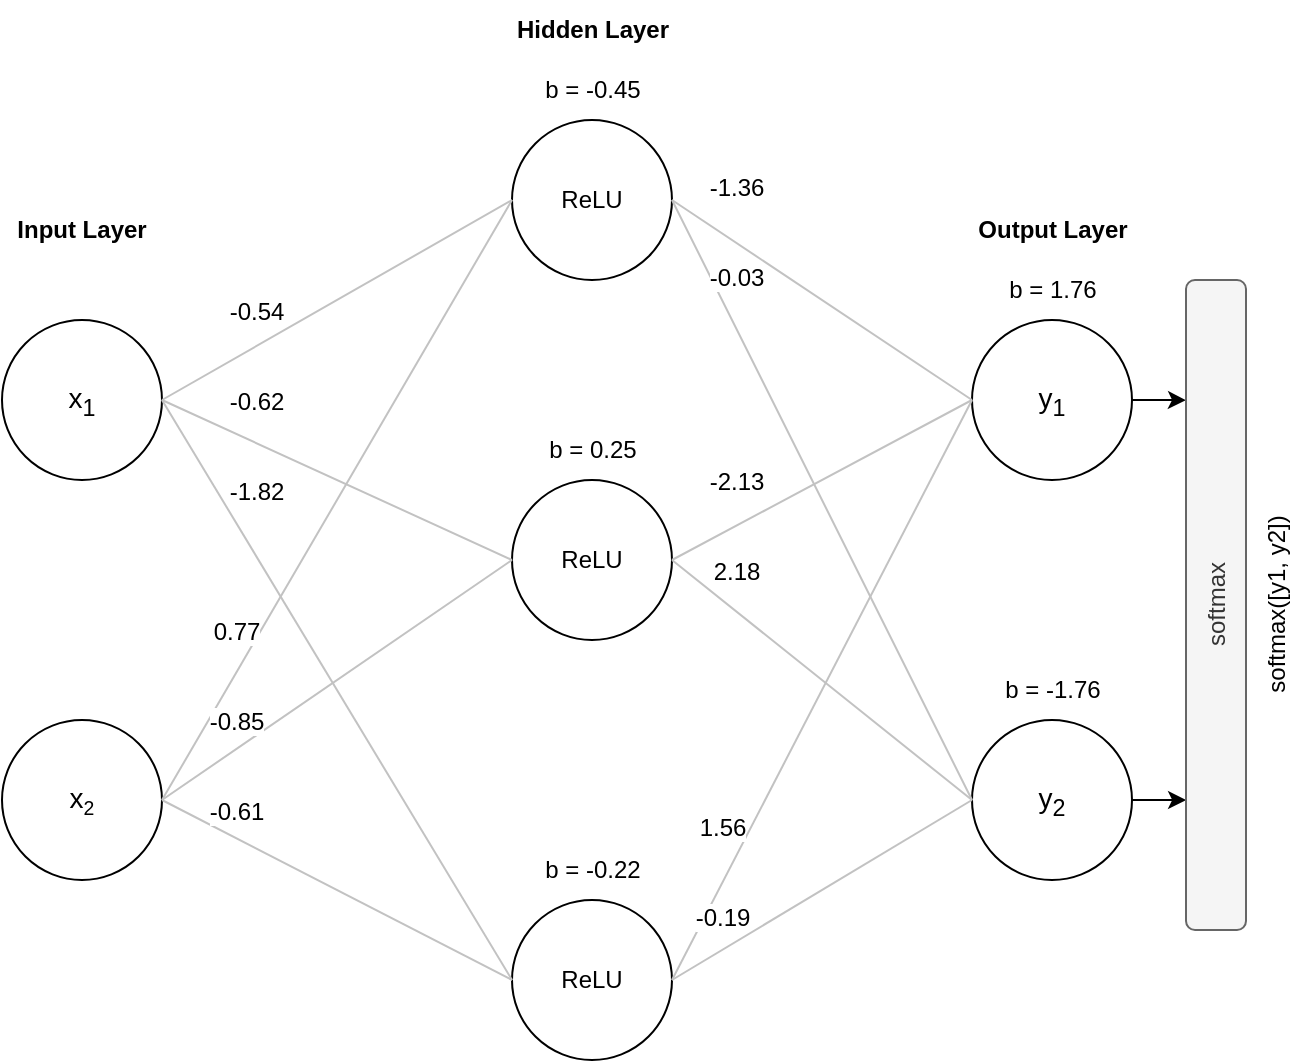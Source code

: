 <mxfile version="21.5.0" type="device">
  <diagram name="Page-1" id="uufcaY6uxnGyx1tlNJTq">
    <mxGraphModel dx="810" dy="521" grid="1" gridSize="10" guides="1" tooltips="1" connect="1" arrows="1" fold="1" page="1" pageScale="1" pageWidth="1100" pageHeight="850" math="0" shadow="0">
      <root>
        <mxCell id="0" />
        <mxCell id="1" parent="0" />
        <mxCell id="UR8s9GoGrOH9StJCztgB-1" value="&lt;span style=&quot;font-size: 14px;&quot;&gt;x&lt;sub&gt;1&lt;/sub&gt;&lt;/span&gt;" style="ellipse;whiteSpace=wrap;html=1;aspect=fixed;" parent="1" vertex="1">
          <mxGeometry x="268" y="290" width="80" height="80" as="geometry" />
        </mxCell>
        <mxCell id="UR8s9GoGrOH9StJCztgB-2" value="&lt;font style=&quot;font-size: 14px;&quot;&gt;x&lt;/font&gt;&lt;font style=&quot;font-size: 11.667px;&quot;&gt;&lt;sub&gt;2&lt;/sub&gt;&lt;/font&gt;" style="ellipse;whiteSpace=wrap;html=1;aspect=fixed;" parent="1" vertex="1">
          <mxGeometry x="268" y="490" width="80" height="80" as="geometry" />
        </mxCell>
        <mxCell id="UR8s9GoGrOH9StJCztgB-3" value="ReLU" style="ellipse;whiteSpace=wrap;html=1;aspect=fixed;" parent="1" vertex="1">
          <mxGeometry x="523" y="190" width="80" height="80" as="geometry" />
        </mxCell>
        <mxCell id="UR8s9GoGrOH9StJCztgB-4" value="ReLU" style="ellipse;whiteSpace=wrap;html=1;aspect=fixed;" parent="1" vertex="1">
          <mxGeometry x="523" y="370" width="80" height="80" as="geometry" />
        </mxCell>
        <mxCell id="UR8s9GoGrOH9StJCztgB-5" value="ReLU" style="ellipse;whiteSpace=wrap;html=1;aspect=fixed;" parent="1" vertex="1">
          <mxGeometry x="523" y="580" width="80" height="80" as="geometry" />
        </mxCell>
        <mxCell id="Otu7wBL-DrnlwNhB7N8Q-5" style="edgeStyle=orthogonalEdgeStyle;rounded=0;orthogonalLoop=1;jettySize=auto;html=1;entryX=0.815;entryY=1;entryDx=0;entryDy=0;entryPerimeter=0;" edge="1" parent="1" source="UR8s9GoGrOH9StJCztgB-6" target="Otu7wBL-DrnlwNhB7N8Q-1">
          <mxGeometry relative="1" as="geometry" />
        </mxCell>
        <mxCell id="UR8s9GoGrOH9StJCztgB-6" value="&lt;font style=&quot;font-size: 14px;&quot;&gt;y&lt;sub&gt;1&lt;/sub&gt;&lt;/font&gt;" style="ellipse;whiteSpace=wrap;html=1;aspect=fixed;" parent="1" vertex="1">
          <mxGeometry x="753" y="290" width="80" height="80" as="geometry" />
        </mxCell>
        <mxCell id="Otu7wBL-DrnlwNhB7N8Q-6" style="edgeStyle=orthogonalEdgeStyle;rounded=0;orthogonalLoop=1;jettySize=auto;html=1;entryX=0.2;entryY=0.998;entryDx=0;entryDy=0;entryPerimeter=0;" edge="1" parent="1" source="UR8s9GoGrOH9StJCztgB-7" target="Otu7wBL-DrnlwNhB7N8Q-1">
          <mxGeometry relative="1" as="geometry" />
        </mxCell>
        <mxCell id="UR8s9GoGrOH9StJCztgB-7" value="&lt;font style=&quot;font-size: 14px;&quot;&gt;y&lt;sub&gt;2&lt;/sub&gt;&lt;/font&gt;" style="ellipse;whiteSpace=wrap;html=1;aspect=fixed;" parent="1" vertex="1">
          <mxGeometry x="753" y="490" width="80" height="80" as="geometry" />
        </mxCell>
        <mxCell id="UR8s9GoGrOH9StJCztgB-8" value="" style="endArrow=none;html=1;rounded=0;exitX=1;exitY=0.5;exitDx=0;exitDy=0;entryX=0;entryY=0.5;entryDx=0;entryDy=0;fillColor=#f5f5f5;strokeColor=#c2c2c2;" parent="1" source="UR8s9GoGrOH9StJCztgB-1" target="UR8s9GoGrOH9StJCztgB-3" edge="1">
          <mxGeometry width="50" height="50" relative="1" as="geometry">
            <mxPoint x="543" y="460" as="sourcePoint" />
            <mxPoint x="593" y="410" as="targetPoint" />
          </mxGeometry>
        </mxCell>
        <mxCell id="UR8s9GoGrOH9StJCztgB-10" value="" style="endArrow=none;html=1;rounded=0;exitX=1;exitY=0.5;exitDx=0;exitDy=0;entryX=0;entryY=0.5;entryDx=0;entryDy=0;fillColor=#f5f5f5;strokeColor=#c2c2c2;" parent="1" source="UR8s9GoGrOH9StJCztgB-1" target="UR8s9GoGrOH9StJCztgB-4" edge="1">
          <mxGeometry width="50" height="50" relative="1" as="geometry">
            <mxPoint x="383" y="390" as="sourcePoint" />
            <mxPoint x="433" y="340" as="targetPoint" />
          </mxGeometry>
        </mxCell>
        <mxCell id="UR8s9GoGrOH9StJCztgB-11" value="" style="endArrow=none;html=1;rounded=0;exitX=1;exitY=0.5;exitDx=0;exitDy=0;entryX=0;entryY=0.5;entryDx=0;entryDy=0;fillColor=#f5f5f5;strokeColor=#c2c2c2;" parent="1" source="UR8s9GoGrOH9StJCztgB-1" target="UR8s9GoGrOH9StJCztgB-5" edge="1">
          <mxGeometry width="50" height="50" relative="1" as="geometry">
            <mxPoint x="373" y="470" as="sourcePoint" />
            <mxPoint x="423" y="420" as="targetPoint" />
          </mxGeometry>
        </mxCell>
        <mxCell id="UR8s9GoGrOH9StJCztgB-12" value="" style="endArrow=none;html=1;rounded=0;exitX=1;exitY=0.5;exitDx=0;exitDy=0;entryX=0;entryY=0.5;entryDx=0;entryDy=0;fillColor=#f5f5f5;strokeColor=#c2c2c2;" parent="1" source="UR8s9GoGrOH9StJCztgB-2" target="UR8s9GoGrOH9StJCztgB-3" edge="1">
          <mxGeometry width="50" height="50" relative="1" as="geometry">
            <mxPoint x="543" y="460" as="sourcePoint" />
            <mxPoint x="593" y="410" as="targetPoint" />
          </mxGeometry>
        </mxCell>
        <mxCell id="UR8s9GoGrOH9StJCztgB-13" value="" style="endArrow=none;html=1;rounded=0;exitX=1;exitY=0.5;exitDx=0;exitDy=0;entryX=0;entryY=0.5;entryDx=0;entryDy=0;fillColor=#f5f5f5;strokeColor=#c2c2c2;" parent="1" source="UR8s9GoGrOH9StJCztgB-2" target="UR8s9GoGrOH9StJCztgB-4" edge="1">
          <mxGeometry width="50" height="50" relative="1" as="geometry">
            <mxPoint x="543" y="460" as="sourcePoint" />
            <mxPoint x="593" y="410" as="targetPoint" />
          </mxGeometry>
        </mxCell>
        <mxCell id="UR8s9GoGrOH9StJCztgB-14" value="" style="endArrow=none;html=1;rounded=0;exitX=1;exitY=0.5;exitDx=0;exitDy=0;entryX=0;entryY=0.5;entryDx=0;entryDy=0;fillColor=#f5f5f5;strokeColor=#c2c2c2;" parent="1" source="UR8s9GoGrOH9StJCztgB-2" target="UR8s9GoGrOH9StJCztgB-5" edge="1">
          <mxGeometry width="50" height="50" relative="1" as="geometry">
            <mxPoint x="543" y="460" as="sourcePoint" />
            <mxPoint x="593" y="410" as="targetPoint" />
          </mxGeometry>
        </mxCell>
        <mxCell id="UR8s9GoGrOH9StJCztgB-15" value="" style="endArrow=none;html=1;rounded=0;exitX=1;exitY=0.5;exitDx=0;exitDy=0;entryX=0;entryY=0.5;entryDx=0;entryDy=0;fillColor=#f5f5f5;strokeColor=#c2c2c2;" parent="1" source="UR8s9GoGrOH9StJCztgB-3" target="UR8s9GoGrOH9StJCztgB-6" edge="1">
          <mxGeometry width="50" height="50" relative="1" as="geometry">
            <mxPoint x="593" y="270" as="sourcePoint" />
            <mxPoint x="643" y="220" as="targetPoint" />
          </mxGeometry>
        </mxCell>
        <mxCell id="UR8s9GoGrOH9StJCztgB-16" value="" style="endArrow=none;html=1;rounded=0;exitX=1;exitY=0.5;exitDx=0;exitDy=0;entryX=0;entryY=0.5;entryDx=0;entryDy=0;fillColor=#f5f5f5;strokeColor=#c2c2c2;" parent="1" source="UR8s9GoGrOH9StJCztgB-4" target="UR8s9GoGrOH9StJCztgB-6" edge="1">
          <mxGeometry width="50" height="50" relative="1" as="geometry">
            <mxPoint x="613" y="240" as="sourcePoint" />
            <mxPoint x="763" y="340" as="targetPoint" />
          </mxGeometry>
        </mxCell>
        <mxCell id="UR8s9GoGrOH9StJCztgB-17" value="" style="endArrow=none;html=1;rounded=0;exitX=1;exitY=0.5;exitDx=0;exitDy=0;entryX=0;entryY=0.5;entryDx=0;entryDy=0;fillColor=#f5f5f5;strokeColor=#c2c2c2;" parent="1" source="UR8s9GoGrOH9StJCztgB-5" target="UR8s9GoGrOH9StJCztgB-6" edge="1">
          <mxGeometry width="50" height="50" relative="1" as="geometry">
            <mxPoint x="613" y="240" as="sourcePoint" />
            <mxPoint x="763" y="340" as="targetPoint" />
          </mxGeometry>
        </mxCell>
        <mxCell id="UR8s9GoGrOH9StJCztgB-18" value="" style="endArrow=none;html=1;rounded=0;exitX=0;exitY=0.5;exitDx=0;exitDy=0;entryX=1;entryY=0.5;entryDx=0;entryDy=0;fillColor=#f5f5f5;strokeColor=#c2c2c2;" parent="1" source="UR8s9GoGrOH9StJCztgB-7" target="UR8s9GoGrOH9StJCztgB-3" edge="1">
          <mxGeometry width="50" height="50" relative="1" as="geometry">
            <mxPoint x="613" y="240" as="sourcePoint" />
            <mxPoint x="763" y="340" as="targetPoint" />
          </mxGeometry>
        </mxCell>
        <mxCell id="UR8s9GoGrOH9StJCztgB-19" value="" style="endArrow=none;html=1;rounded=0;exitX=1;exitY=0.5;exitDx=0;exitDy=0;entryX=0;entryY=0.5;entryDx=0;entryDy=0;fillColor=#f5f5f5;strokeColor=#c2c2c2;" parent="1" source="UR8s9GoGrOH9StJCztgB-4" target="UR8s9GoGrOH9StJCztgB-7" edge="1">
          <mxGeometry width="50" height="50" relative="1" as="geometry">
            <mxPoint x="613" y="420" as="sourcePoint" />
            <mxPoint x="763" y="340" as="targetPoint" />
          </mxGeometry>
        </mxCell>
        <mxCell id="UR8s9GoGrOH9StJCztgB-20" value="" style="endArrow=none;html=1;rounded=0;exitX=1;exitY=0.5;exitDx=0;exitDy=0;entryX=0;entryY=0.5;entryDx=0;entryDy=0;fillColor=#f5f5f5;strokeColor=#c2c2c2;" parent="1" source="UR8s9GoGrOH9StJCztgB-5" target="UR8s9GoGrOH9StJCztgB-7" edge="1">
          <mxGeometry width="50" height="50" relative="1" as="geometry">
            <mxPoint x="613" y="420" as="sourcePoint" />
            <mxPoint x="763" y="540" as="targetPoint" />
          </mxGeometry>
        </mxCell>
        <mxCell id="UR8s9GoGrOH9StJCztgB-22" value="Input Layer" style="text;html=1;strokeColor=none;fillColor=none;align=center;verticalAlign=middle;whiteSpace=wrap;rounded=0;fontStyle=1" parent="1" vertex="1">
          <mxGeometry x="272" y="230" width="72" height="30" as="geometry" />
        </mxCell>
        <mxCell id="UR8s9GoGrOH9StJCztgB-23" value="Output Layer" style="text;html=1;strokeColor=none;fillColor=none;align=center;verticalAlign=middle;whiteSpace=wrap;rounded=0;fontStyle=1" parent="1" vertex="1">
          <mxGeometry x="751.5" y="230" width="83" height="30" as="geometry" />
        </mxCell>
        <mxCell id="UR8s9GoGrOH9StJCztgB-24" value="Hidden Layer" style="text;html=1;strokeColor=none;fillColor=none;align=center;verticalAlign=middle;whiteSpace=wrap;rounded=0;fontStyle=1" parent="1" vertex="1">
          <mxGeometry x="516.5" y="130" width="93" height="30" as="geometry" />
        </mxCell>
        <mxCell id="UR8s9GoGrOH9StJCztgB-26" value="&lt;pre style=&quot;box-sizing: unset; font-family: var(--jp-code-font-family); font-size: var(--jp-code-font-size); line-height: normal; color: var(--jp-content-font-color1); border: none; margin-top: 0px; margin-bottom: 0px; padding: 0px; overflow: auto; word-break: break-all; overflow-wrap: break-word; text-align: left; background-color: rgb(255, 255, 255);&quot;&gt;-0.54&lt;/pre&gt;" style="text;html=1;align=center;verticalAlign=middle;resizable=0;points=[];autosize=1;strokeColor=none;fillColor=none;" parent="1" vertex="1">
          <mxGeometry x="370" y="270" width="50" height="30" as="geometry" />
        </mxCell>
        <mxCell id="UR8s9GoGrOH9StJCztgB-27" value="&lt;pre style=&quot;box-sizing: unset; font-family: var(--jp-code-font-family); font-size: var(--jp-code-font-size); line-height: normal; color: var(--jp-content-font-color1); border: none; margin-top: 0px; margin-bottom: 0px; padding: 0px; overflow: auto; word-break: break-all; overflow-wrap: break-word; text-align: left; background-color: rgb(255, 255, 255);&quot;&gt;-0.62&lt;/pre&gt;" style="text;html=1;align=center;verticalAlign=middle;resizable=0;points=[];autosize=1;strokeColor=none;fillColor=none;" parent="1" vertex="1">
          <mxGeometry x="370" y="315" width="50" height="30" as="geometry" />
        </mxCell>
        <mxCell id="UR8s9GoGrOH9StJCztgB-28" value="&lt;pre style=&quot;box-sizing: unset; font-family: var(--jp-code-font-family); font-size: var(--jp-code-font-size); line-height: normal; color: var(--jp-content-font-color1); border: none; margin-top: 0px; margin-bottom: 0px; padding: 0px; overflow: auto; word-break: break-all; overflow-wrap: break-word; text-align: left; background-color: rgb(255, 255, 255);&quot;&gt;-1.82&lt;/pre&gt;" style="text;html=1;align=center;verticalAlign=middle;resizable=0;points=[];autosize=1;strokeColor=none;fillColor=none;" parent="1" vertex="1">
          <mxGeometry x="370" y="360" width="50" height="30" as="geometry" />
        </mxCell>
        <mxCell id="UR8s9GoGrOH9StJCztgB-29" value="b =&amp;nbsp;-0.45" style="text;html=1;align=center;verticalAlign=middle;resizable=0;points=[];autosize=1;strokeColor=none;fillColor=none;" parent="1" vertex="1">
          <mxGeometry x="528" y="160" width="70" height="30" as="geometry" />
        </mxCell>
        <mxCell id="UR8s9GoGrOH9StJCztgB-30" value="b =&amp;nbsp;0.25" style="text;html=1;align=center;verticalAlign=middle;resizable=0;points=[];autosize=1;strokeColor=none;fillColor=none;" parent="1" vertex="1">
          <mxGeometry x="528" y="340" width="70" height="30" as="geometry" />
        </mxCell>
        <mxCell id="UR8s9GoGrOH9StJCztgB-31" value="b =&amp;nbsp;-0.22" style="text;html=1;align=center;verticalAlign=middle;resizable=0;points=[];autosize=1;strokeColor=none;fillColor=none;" parent="1" vertex="1">
          <mxGeometry x="528" y="550" width="70" height="30" as="geometry" />
        </mxCell>
        <mxCell id="UR8s9GoGrOH9StJCztgB-32" value="&lt;pre style=&quot;box-sizing: unset; font-family: var(--jp-code-font-family); font-size: var(--jp-code-font-size); line-height: normal; color: var(--jp-content-font-color1); border: none; margin-top: 0px; margin-bottom: 0px; padding: 0px; overflow: auto; word-break: break-all; overflow-wrap: break-word; text-align: left; background-color: rgb(255, 255, 255);&quot;&gt;0.77&lt;/pre&gt;" style="text;html=1;align=center;verticalAlign=middle;resizable=0;points=[];autosize=1;strokeColor=none;fillColor=none;" parent="1" vertex="1">
          <mxGeometry x="360" y="430" width="50" height="30" as="geometry" />
        </mxCell>
        <mxCell id="UR8s9GoGrOH9StJCztgB-33" value="&lt;pre style=&quot;box-sizing: unset; font-family: var(--jp-code-font-family); font-size: var(--jp-code-font-size); line-height: normal; color: var(--jp-content-font-color1); border: none; margin-top: 0px; margin-bottom: 0px; padding: 0px; overflow: auto; word-break: break-all; overflow-wrap: break-word; text-align: left; background-color: rgb(255, 255, 255);&quot;&gt;-0.85&lt;/pre&gt;" style="text;html=1;align=center;verticalAlign=middle;resizable=0;points=[];autosize=1;strokeColor=none;fillColor=none;" parent="1" vertex="1">
          <mxGeometry x="360" y="475" width="50" height="30" as="geometry" />
        </mxCell>
        <mxCell id="UR8s9GoGrOH9StJCztgB-34" value="&lt;pre style=&quot;box-sizing: unset; font-family: var(--jp-code-font-family); font-size: var(--jp-code-font-size); line-height: normal; color: var(--jp-content-font-color1); border: none; margin-top: 0px; margin-bottom: 0px; padding: 0px; overflow: auto; word-break: break-all; overflow-wrap: break-word; text-align: left; background-color: rgb(255, 255, 255);&quot;&gt;-0.61&lt;/pre&gt;" style="text;html=1;align=center;verticalAlign=middle;resizable=0;points=[];autosize=1;strokeColor=none;fillColor=none;" parent="1" vertex="1">
          <mxGeometry x="360" y="520" width="50" height="30" as="geometry" />
        </mxCell>
        <mxCell id="UR8s9GoGrOH9StJCztgB-35" value="&lt;pre style=&quot;box-sizing: unset; font-family: var(--jp-code-font-family); font-size: var(--jp-code-font-size); line-height: normal; color: var(--jp-content-font-color1); border: none; margin-top: 0px; margin-bottom: 0px; padding: 0px; overflow: auto; word-break: break-all; overflow-wrap: break-word; text-align: left; background-color: rgb(255, 255, 255);&quot;&gt;-1.36&lt;/pre&gt;" style="text;html=1;align=center;verticalAlign=middle;resizable=0;points=[];autosize=1;strokeColor=none;fillColor=none;" parent="1" vertex="1">
          <mxGeometry x="609.5" y="207.5" width="50" height="30" as="geometry" />
        </mxCell>
        <mxCell id="UR8s9GoGrOH9StJCztgB-36" value="&lt;pre style=&quot;box-sizing: unset; font-family: var(--jp-code-font-family); font-size: var(--jp-code-font-size); line-height: normal; color: var(--jp-content-font-color1); border: none; margin-top: 0px; margin-bottom: 0px; padding: 0px; overflow: auto; word-break: break-all; overflow-wrap: break-word; text-align: left; background-color: rgb(255, 255, 255);&quot;&gt;-0.03&lt;/pre&gt;" style="text;html=1;align=center;verticalAlign=middle;resizable=0;points=[];autosize=1;strokeColor=none;fillColor=none;" parent="1" vertex="1">
          <mxGeometry x="609.5" y="252.5" width="50" height="30" as="geometry" />
        </mxCell>
        <mxCell id="UR8s9GoGrOH9StJCztgB-38" value="&lt;pre style=&quot;box-sizing: unset; font-family: var(--jp-code-font-family); font-size: var(--jp-code-font-size); line-height: normal; color: var(--jp-content-font-color1); border: none; margin-top: 0px; margin-bottom: 0px; padding: 0px; overflow: auto; word-break: break-all; overflow-wrap: break-word; text-align: left; background-color: rgb(255, 255, 255);&quot;&gt;2.18&lt;/pre&gt;" style="text;html=1;align=center;verticalAlign=middle;resizable=0;points=[];autosize=1;strokeColor=none;fillColor=none;" parent="1" vertex="1">
          <mxGeometry x="609.5" y="400" width="50" height="30" as="geometry" />
        </mxCell>
        <mxCell id="UR8s9GoGrOH9StJCztgB-39" value="&lt;pre style=&quot;box-sizing: unset; font-family: var(--jp-code-font-family); font-size: var(--jp-code-font-size); line-height: normal; color: var(--jp-content-font-color1); border: none; margin-top: 0px; margin-bottom: 0px; padding: 0px; overflow: auto; word-break: break-all; overflow-wrap: break-word; text-align: left; background-color: rgb(255, 255, 255);&quot;&gt;-2.13&lt;/pre&gt;" style="text;html=1;align=center;verticalAlign=middle;resizable=0;points=[];autosize=1;strokeColor=none;fillColor=none;" parent="1" vertex="1">
          <mxGeometry x="609.5" y="355" width="50" height="30" as="geometry" />
        </mxCell>
        <mxCell id="UR8s9GoGrOH9StJCztgB-40" value="&lt;pre style=&quot;box-sizing: unset; font-family: var(--jp-code-font-family); font-size: var(--jp-code-font-size); line-height: normal; color: var(--jp-content-font-color1); border: none; margin-top: 0px; margin-bottom: 0px; padding: 0px; overflow: auto; word-break: break-all; overflow-wrap: break-word; text-align: left; background-color: rgb(255, 255, 255);&quot;&gt;-0.19&lt;/pre&gt;" style="text;html=1;align=center;verticalAlign=middle;resizable=0;points=[];autosize=1;strokeColor=none;fillColor=none;" parent="1" vertex="1">
          <mxGeometry x="603" y="572.5" width="50" height="30" as="geometry" />
        </mxCell>
        <mxCell id="UR8s9GoGrOH9StJCztgB-41" value="&lt;pre style=&quot;box-sizing: unset; font-family: var(--jp-code-font-family); font-size: var(--jp-code-font-size); line-height: normal; color: var(--jp-content-font-color1); border: none; margin-top: 0px; margin-bottom: 0px; padding: 0px; overflow: auto; word-break: break-all; overflow-wrap: break-word; text-align: left; background-color: rgb(255, 255, 255);&quot;&gt;1.56&lt;/pre&gt;" style="text;html=1;align=center;verticalAlign=middle;resizable=0;points=[];autosize=1;strokeColor=none;fillColor=none;" parent="1" vertex="1">
          <mxGeometry x="603" y="527.5" width="50" height="30" as="geometry" />
        </mxCell>
        <mxCell id="UR8s9GoGrOH9StJCztgB-42" value="b = 1.76" style="text;html=1;align=center;verticalAlign=middle;resizable=0;points=[];autosize=1;strokeColor=none;fillColor=none;" parent="1" vertex="1">
          <mxGeometry x="758" y="260" width="70" height="30" as="geometry" />
        </mxCell>
        <mxCell id="UR8s9GoGrOH9StJCztgB-43" value="b = -1.76" style="text;html=1;align=center;verticalAlign=middle;resizable=0;points=[];autosize=1;strokeColor=none;fillColor=none;" parent="1" vertex="1">
          <mxGeometry x="758" y="460" width="70" height="30" as="geometry" />
        </mxCell>
        <mxCell id="Otu7wBL-DrnlwNhB7N8Q-1" value="softmax" style="rounded=1;direction=south;fillColor=#f5f5f5;fontColor=#333333;strokeColor=#666666;labelPosition=center;verticalLabelPosition=middle;align=center;verticalAlign=middle;horizontal=0;flipH=0;flipV=1;labelBorderColor=none;labelBackgroundColor=none;whiteSpace=wrap;html=1;" vertex="1" parent="1">
          <mxGeometry x="860" y="270" width="30" height="325" as="geometry" />
        </mxCell>
        <mxCell id="Otu7wBL-DrnlwNhB7N8Q-7" value="softmax([y1, y2])" style="text;html=1;align=center;verticalAlign=middle;resizable=0;points=[];autosize=1;strokeColor=none;fillColor=none;rotation=270;" vertex="1" parent="1">
          <mxGeometry x="850" y="417.5" width="110" height="30" as="geometry" />
        </mxCell>
      </root>
    </mxGraphModel>
  </diagram>
</mxfile>
